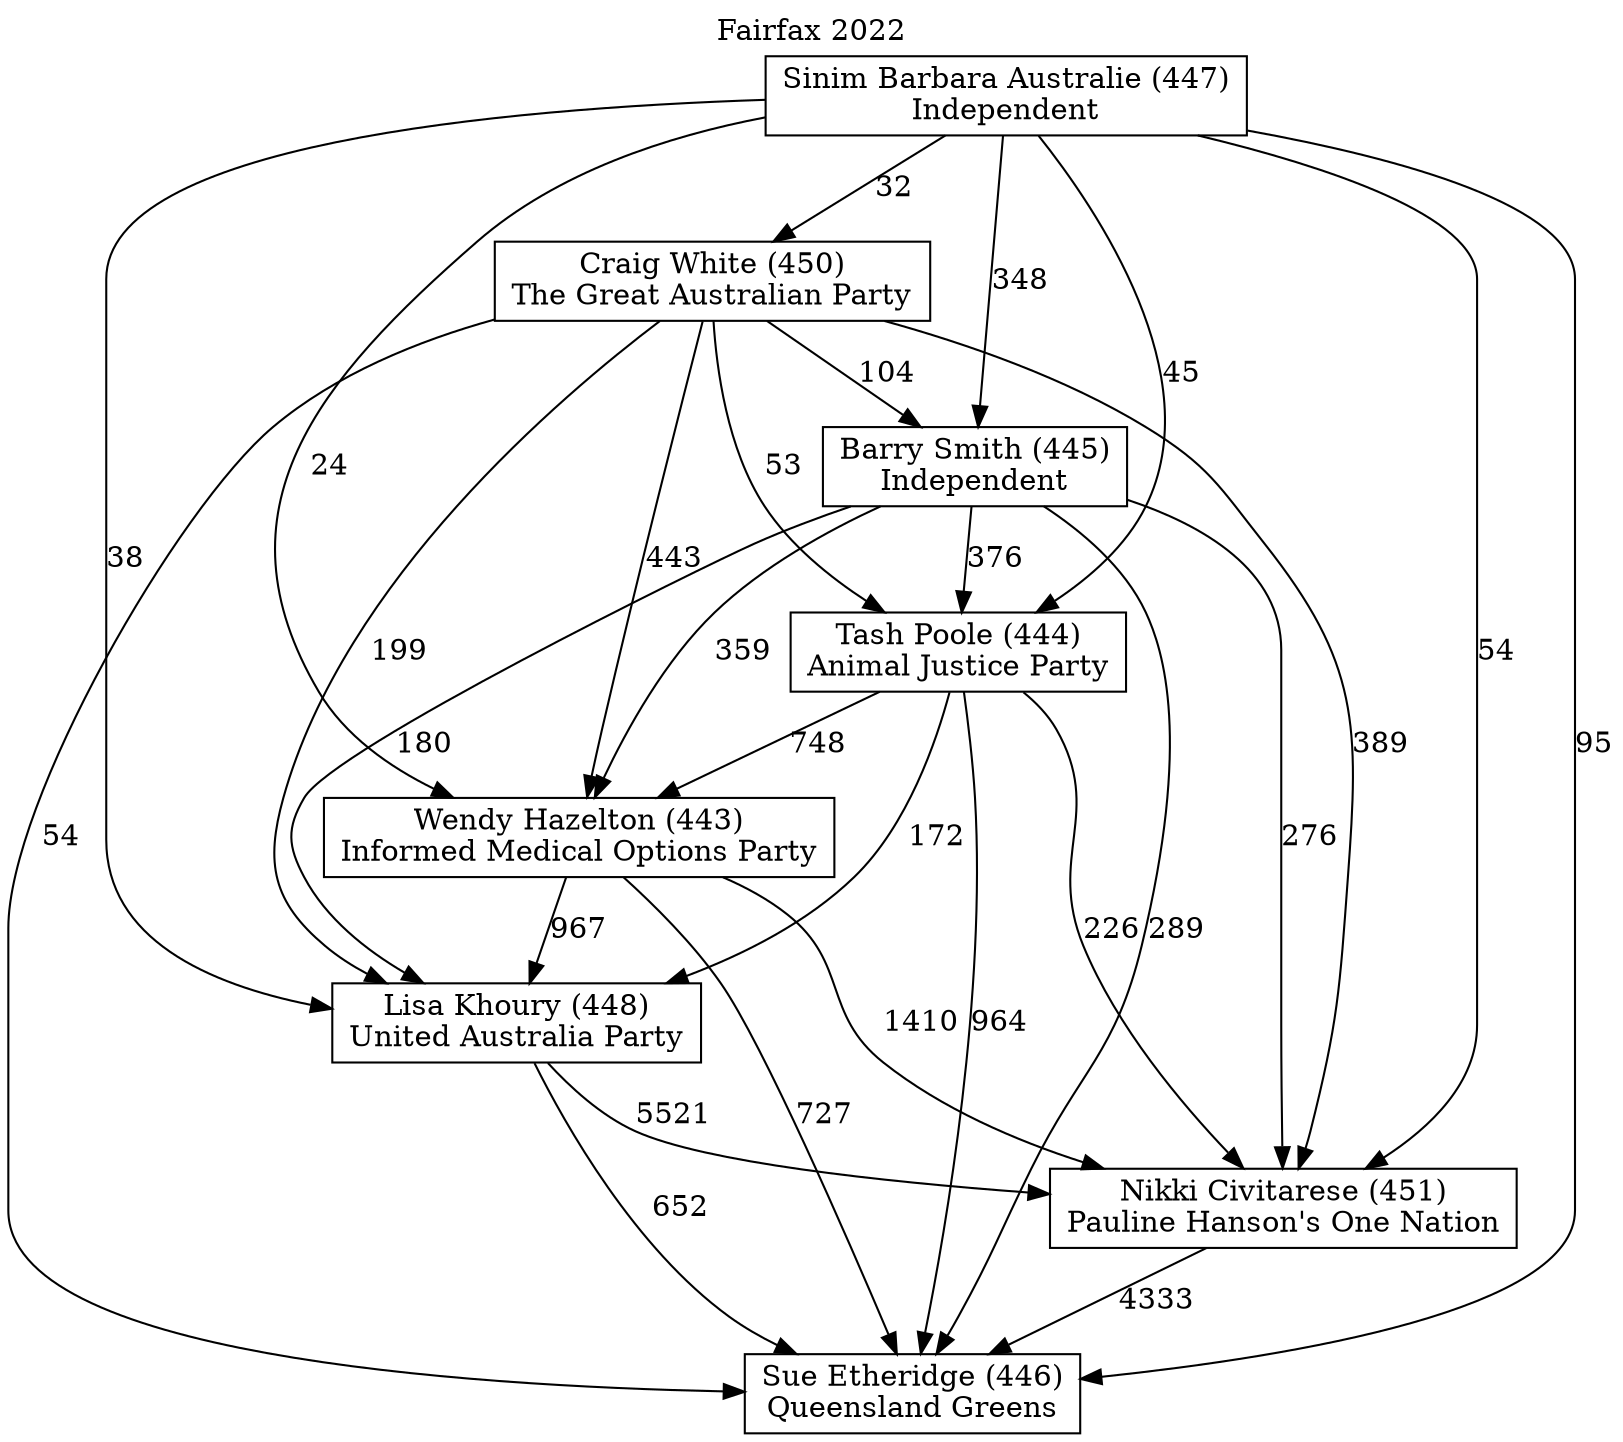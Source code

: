 // House preference flow
digraph "Sue Etheridge (446)_Fairfax_2022" {
	graph [label="Fairfax 2022" labelloc=t mclimit=10]
	node [shape=box]
	"Craig White (450)" [label="Craig White (450)
The Great Australian Party"]
	"Sue Etheridge (446)" [label="Sue Etheridge (446)
Queensland Greens"]
	"Lisa Khoury (448)" [label="Lisa Khoury (448)
United Australia Party"]
	"Barry Smith (445)" [label="Barry Smith (445)
Independent"]
	"Wendy Hazelton (443)" [label="Wendy Hazelton (443)
Informed Medical Options Party"]
	"Nikki Civitarese (451)" [label="Nikki Civitarese (451)
Pauline Hanson's One Nation"]
	"Tash Poole (444)" [label="Tash Poole (444)
Animal Justice Party"]
	"Sinim Barbara Australie (447)" [label="Sinim Barbara Australie (447)
Independent"]
	"Barry Smith (445)" -> "Nikki Civitarese (451)" [label=276]
	"Sinim Barbara Australie (447)" -> "Tash Poole (444)" [label=45]
	"Wendy Hazelton (443)" -> "Nikki Civitarese (451)" [label=1410]
	"Sinim Barbara Australie (447)" -> "Lisa Khoury (448)" [label=38]
	"Wendy Hazelton (443)" -> "Sue Etheridge (446)" [label=727]
	"Craig White (450)" -> "Sue Etheridge (446)" [label=54]
	"Sinim Barbara Australie (447)" -> "Sue Etheridge (446)" [label=95]
	"Lisa Khoury (448)" -> "Nikki Civitarese (451)" [label=5521]
	"Craig White (450)" -> "Barry Smith (445)" [label=104]
	"Craig White (450)" -> "Wendy Hazelton (443)" [label=443]
	"Barry Smith (445)" -> "Tash Poole (444)" [label=376]
	"Craig White (450)" -> "Nikki Civitarese (451)" [label=389]
	"Barry Smith (445)" -> "Sue Etheridge (446)" [label=289]
	"Tash Poole (444)" -> "Sue Etheridge (446)" [label=964]
	"Tash Poole (444)" -> "Wendy Hazelton (443)" [label=748]
	"Barry Smith (445)" -> "Lisa Khoury (448)" [label=180]
	"Sinim Barbara Australie (447)" -> "Craig White (450)" [label=32]
	"Sinim Barbara Australie (447)" -> "Nikki Civitarese (451)" [label=54]
	"Barry Smith (445)" -> "Wendy Hazelton (443)" [label=359]
	"Wendy Hazelton (443)" -> "Lisa Khoury (448)" [label=967]
	"Craig White (450)" -> "Tash Poole (444)" [label=53]
	"Sinim Barbara Australie (447)" -> "Wendy Hazelton (443)" [label=24]
	"Nikki Civitarese (451)" -> "Sue Etheridge (446)" [label=4333]
	"Sinim Barbara Australie (447)" -> "Barry Smith (445)" [label=348]
	"Tash Poole (444)" -> "Nikki Civitarese (451)" [label=226]
	"Craig White (450)" -> "Lisa Khoury (448)" [label=199]
	"Tash Poole (444)" -> "Lisa Khoury (448)" [label=172]
	"Lisa Khoury (448)" -> "Sue Etheridge (446)" [label=652]
}
